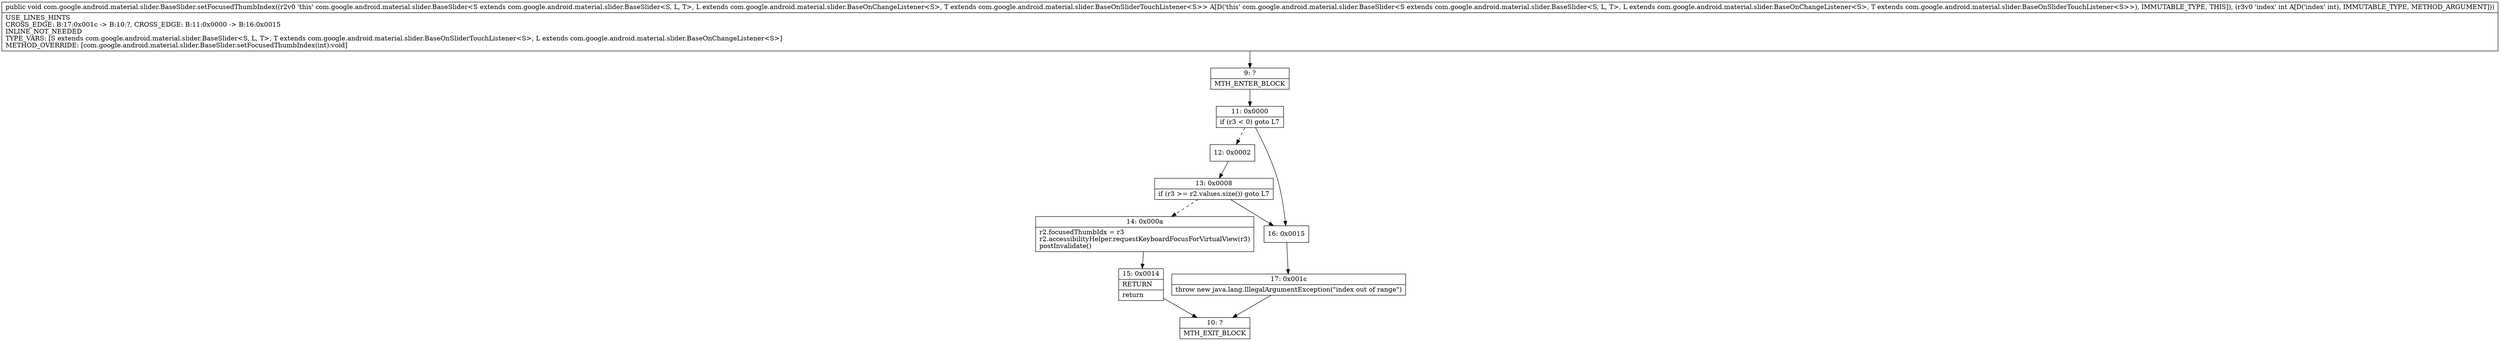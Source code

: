 digraph "CFG forcom.google.android.material.slider.BaseSlider.setFocusedThumbIndex(I)V" {
Node_9 [shape=record,label="{9\:\ ?|MTH_ENTER_BLOCK\l}"];
Node_11 [shape=record,label="{11\:\ 0x0000|if (r3 \< 0) goto L7\l}"];
Node_12 [shape=record,label="{12\:\ 0x0002}"];
Node_13 [shape=record,label="{13\:\ 0x0008|if (r3 \>= r2.values.size()) goto L7\l}"];
Node_14 [shape=record,label="{14\:\ 0x000a|r2.focusedThumbIdx = r3\lr2.accessibilityHelper.requestKeyboardFocusForVirtualView(r3)\lpostInvalidate()\l}"];
Node_15 [shape=record,label="{15\:\ 0x0014|RETURN\l|return\l}"];
Node_10 [shape=record,label="{10\:\ ?|MTH_EXIT_BLOCK\l}"];
Node_16 [shape=record,label="{16\:\ 0x0015}"];
Node_17 [shape=record,label="{17\:\ 0x001c|throw new java.lang.IllegalArgumentException(\"index out of range\")\l}"];
MethodNode[shape=record,label="{public void com.google.android.material.slider.BaseSlider.setFocusedThumbIndex((r2v0 'this' com.google.android.material.slider.BaseSlider\<S extends com.google.android.material.slider.BaseSlider\<S, L, T\>, L extends com.google.android.material.slider.BaseOnChangeListener\<S\>, T extends com.google.android.material.slider.BaseOnSliderTouchListener\<S\>\> A[D('this' com.google.android.material.slider.BaseSlider\<S extends com.google.android.material.slider.BaseSlider\<S, L, T\>, L extends com.google.android.material.slider.BaseOnChangeListener\<S\>, T extends com.google.android.material.slider.BaseOnSliderTouchListener\<S\>\>), IMMUTABLE_TYPE, THIS]), (r3v0 'index' int A[D('index' int), IMMUTABLE_TYPE, METHOD_ARGUMENT]))  | USE_LINES_HINTS\lCROSS_EDGE: B:17:0x001c \-\> B:10:?, CROSS_EDGE: B:11:0x0000 \-\> B:16:0x0015\lINLINE_NOT_NEEDED\lTYPE_VARS: [S extends com.google.android.material.slider.BaseSlider\<S, L, T\>, T extends com.google.android.material.slider.BaseOnSliderTouchListener\<S\>, L extends com.google.android.material.slider.BaseOnChangeListener\<S\>]\lMETHOD_OVERRIDE: [com.google.android.material.slider.BaseSlider.setFocusedThumbIndex(int):void]\l}"];
MethodNode -> Node_9;Node_9 -> Node_11;
Node_11 -> Node_12[style=dashed];
Node_11 -> Node_16;
Node_12 -> Node_13;
Node_13 -> Node_14[style=dashed];
Node_13 -> Node_16;
Node_14 -> Node_15;
Node_15 -> Node_10;
Node_16 -> Node_17;
Node_17 -> Node_10;
}

